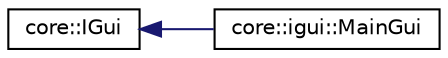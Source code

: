 digraph "Graphical Class Hierarchy"
{
  edge [fontname="Helvetica",fontsize="10",labelfontname="Helvetica",labelfontsize="10"];
  node [fontname="Helvetica",fontsize="10",shape=record];
  rankdir="LR";
  Node1 [label="core::IGui",height=0.2,width=0.4,color="black", fillcolor="white", style="filled",URL="$classcore_1_1_i_gui.html"];
  Node1 -> Node2 [dir="back",color="midnightblue",fontsize="10",style="solid",fontname="Helvetica"];
  Node2 [label="core::igui::MainGui",height=0.2,width=0.4,color="black", fillcolor="white", style="filled",URL="$classcore_1_1igui_1_1_main_gui.html"];
}
